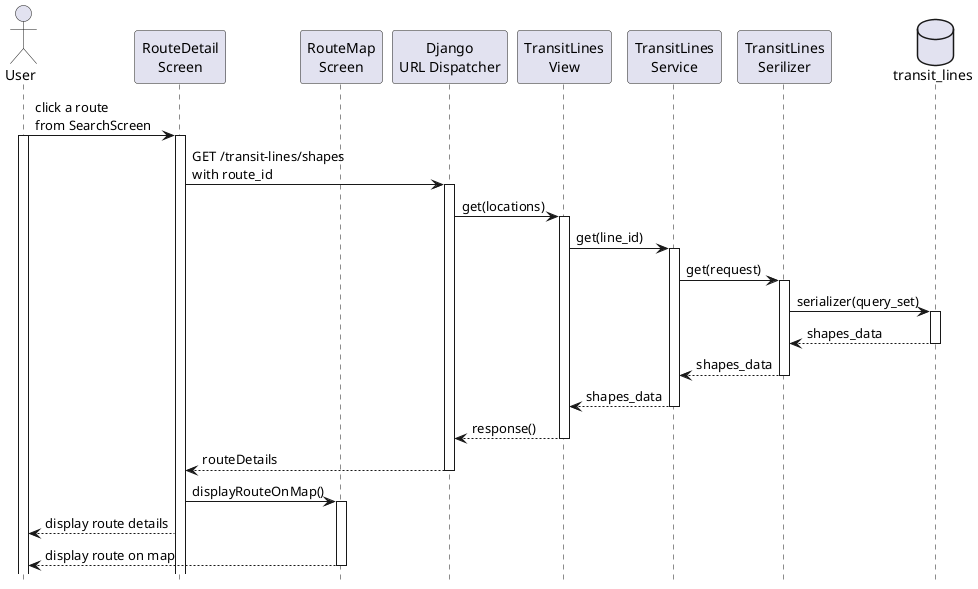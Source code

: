 @startuml route_detail

hide footbox

actor User
participant "RouteDetail\nScreen" as RouteDetailScreen
participant "RouteMap\nScreen" as RouteMapScreen
participant "Django\nURL Dispatcher" as API
participant "TransitLines\nView" as view_lines
participant "TransitLines\nService" as service_lines
participant "TransitLines\nSerilizer" as serializer_lines
database "transit_lines" as table


User -> RouteDetailScreen : click a route \nfrom SearchScreen
activate User
activate RouteDetailScreen
RouteDetailScreen -> API : GET /transit-lines/shapes \nwith route_id
activate API

' API Call
API -> view_lines: get(locations)
activate view_lines
view_lines -> service_lines: get(line_id)
activate service_lines
service_lines -> serializer_lines: get(request)
activate serializer_lines
serializer_lines -> table: serializer(query_set)
activate table
table --> serializer_lines: shapes_data
deactivate table
serializer_lines --> service_lines: shapes_data
deactivate serializer_lines
service_lines --> view_lines: shapes_data
deactivate service_lines
view_lines --> API: response()
deactivate view_lines 

' API Response
API --> RouteDetailScreen: routeDetails
deactivate API
RouteDetailScreen -> RouteMapScreen : displayRouteOnMap()
activate RouteMapScreen
RouteDetailScreen --> User : display route details
RouteMapScreen --> User : display route on map
deactivate RouteMapScreen


' opt User wants to bookmark route or bus stop
'     alt User wants to bookmark route
'         User -> RouteDetailScreen : click bookmark route
'         RouteDetailScreen -> API : POST /favorite/routes \nwith route_id
'         activate API
'     else User wants to bookmark bus stop
'         User -> RouteDetailScreen : click bookmark bus stop
'         RouteDetailScreen -> API : POST /favorite/stops \nwith bus_stop_id
'     end
'     API -> view_favorite: post(request)
'     activate view_favorite
'     view_favorite -> serializer_favorite: post(request)
'     activate serializer_favorite
'     serializer_favorite -> table: serializer(query_set)
'     activate table
'     table --> serializer_favorite: status
'     deactivate table
'     serializer_favorite --> view_favorite: status
'     deactivate serializer_favorite
'     view_favorite --> API: response()
'     deactivate view_favorite
'     API --> RouteDetailScreen: status
'     deactivate API
' end

' opt User wants to set arrival alert
'     User -> RouteDetailScreen : click set arrival alert
'     RouteDetailScreen -> API : POST /alert/arrival \nwith bus_stop_id
'     activate API
'     RouteDetailScreen -> API : POST /alert/arrival \nwith route_id
'     API -> view_alert: post(request)
'     activate view_alert
'     view_alert -> serializer_alert: post(request)
'     activate serializer_alert
'     serializer_alert -> table: serializer(query_set)
'     activate table
'     table --> serializer_alert: status
'     deactivate table
'     serializer_alert --> view_alert: status
'     deactivate serializer_alert
'     view_alert --> API: response()
'     deactivate view_alert
'     API --> RouteDetailScreen: status
'     deactivate API
'     RouteDetailScreen --> User : display status
'     deactivate RouteDetailScreen
'     deactivate User
' end

' User -> RouteDetailScreen : clickFindNearbyBusRoute()
' RouteDetailScreen -> API : findNearbyBusRoute(userLocation)
' API -> RouteDetailScreen : returnNearbyBusRoute(busRouteDetails)
' RouteDetailScreen -> User : displayNearbyBusRoute(busRouteDetails)

@enduml
